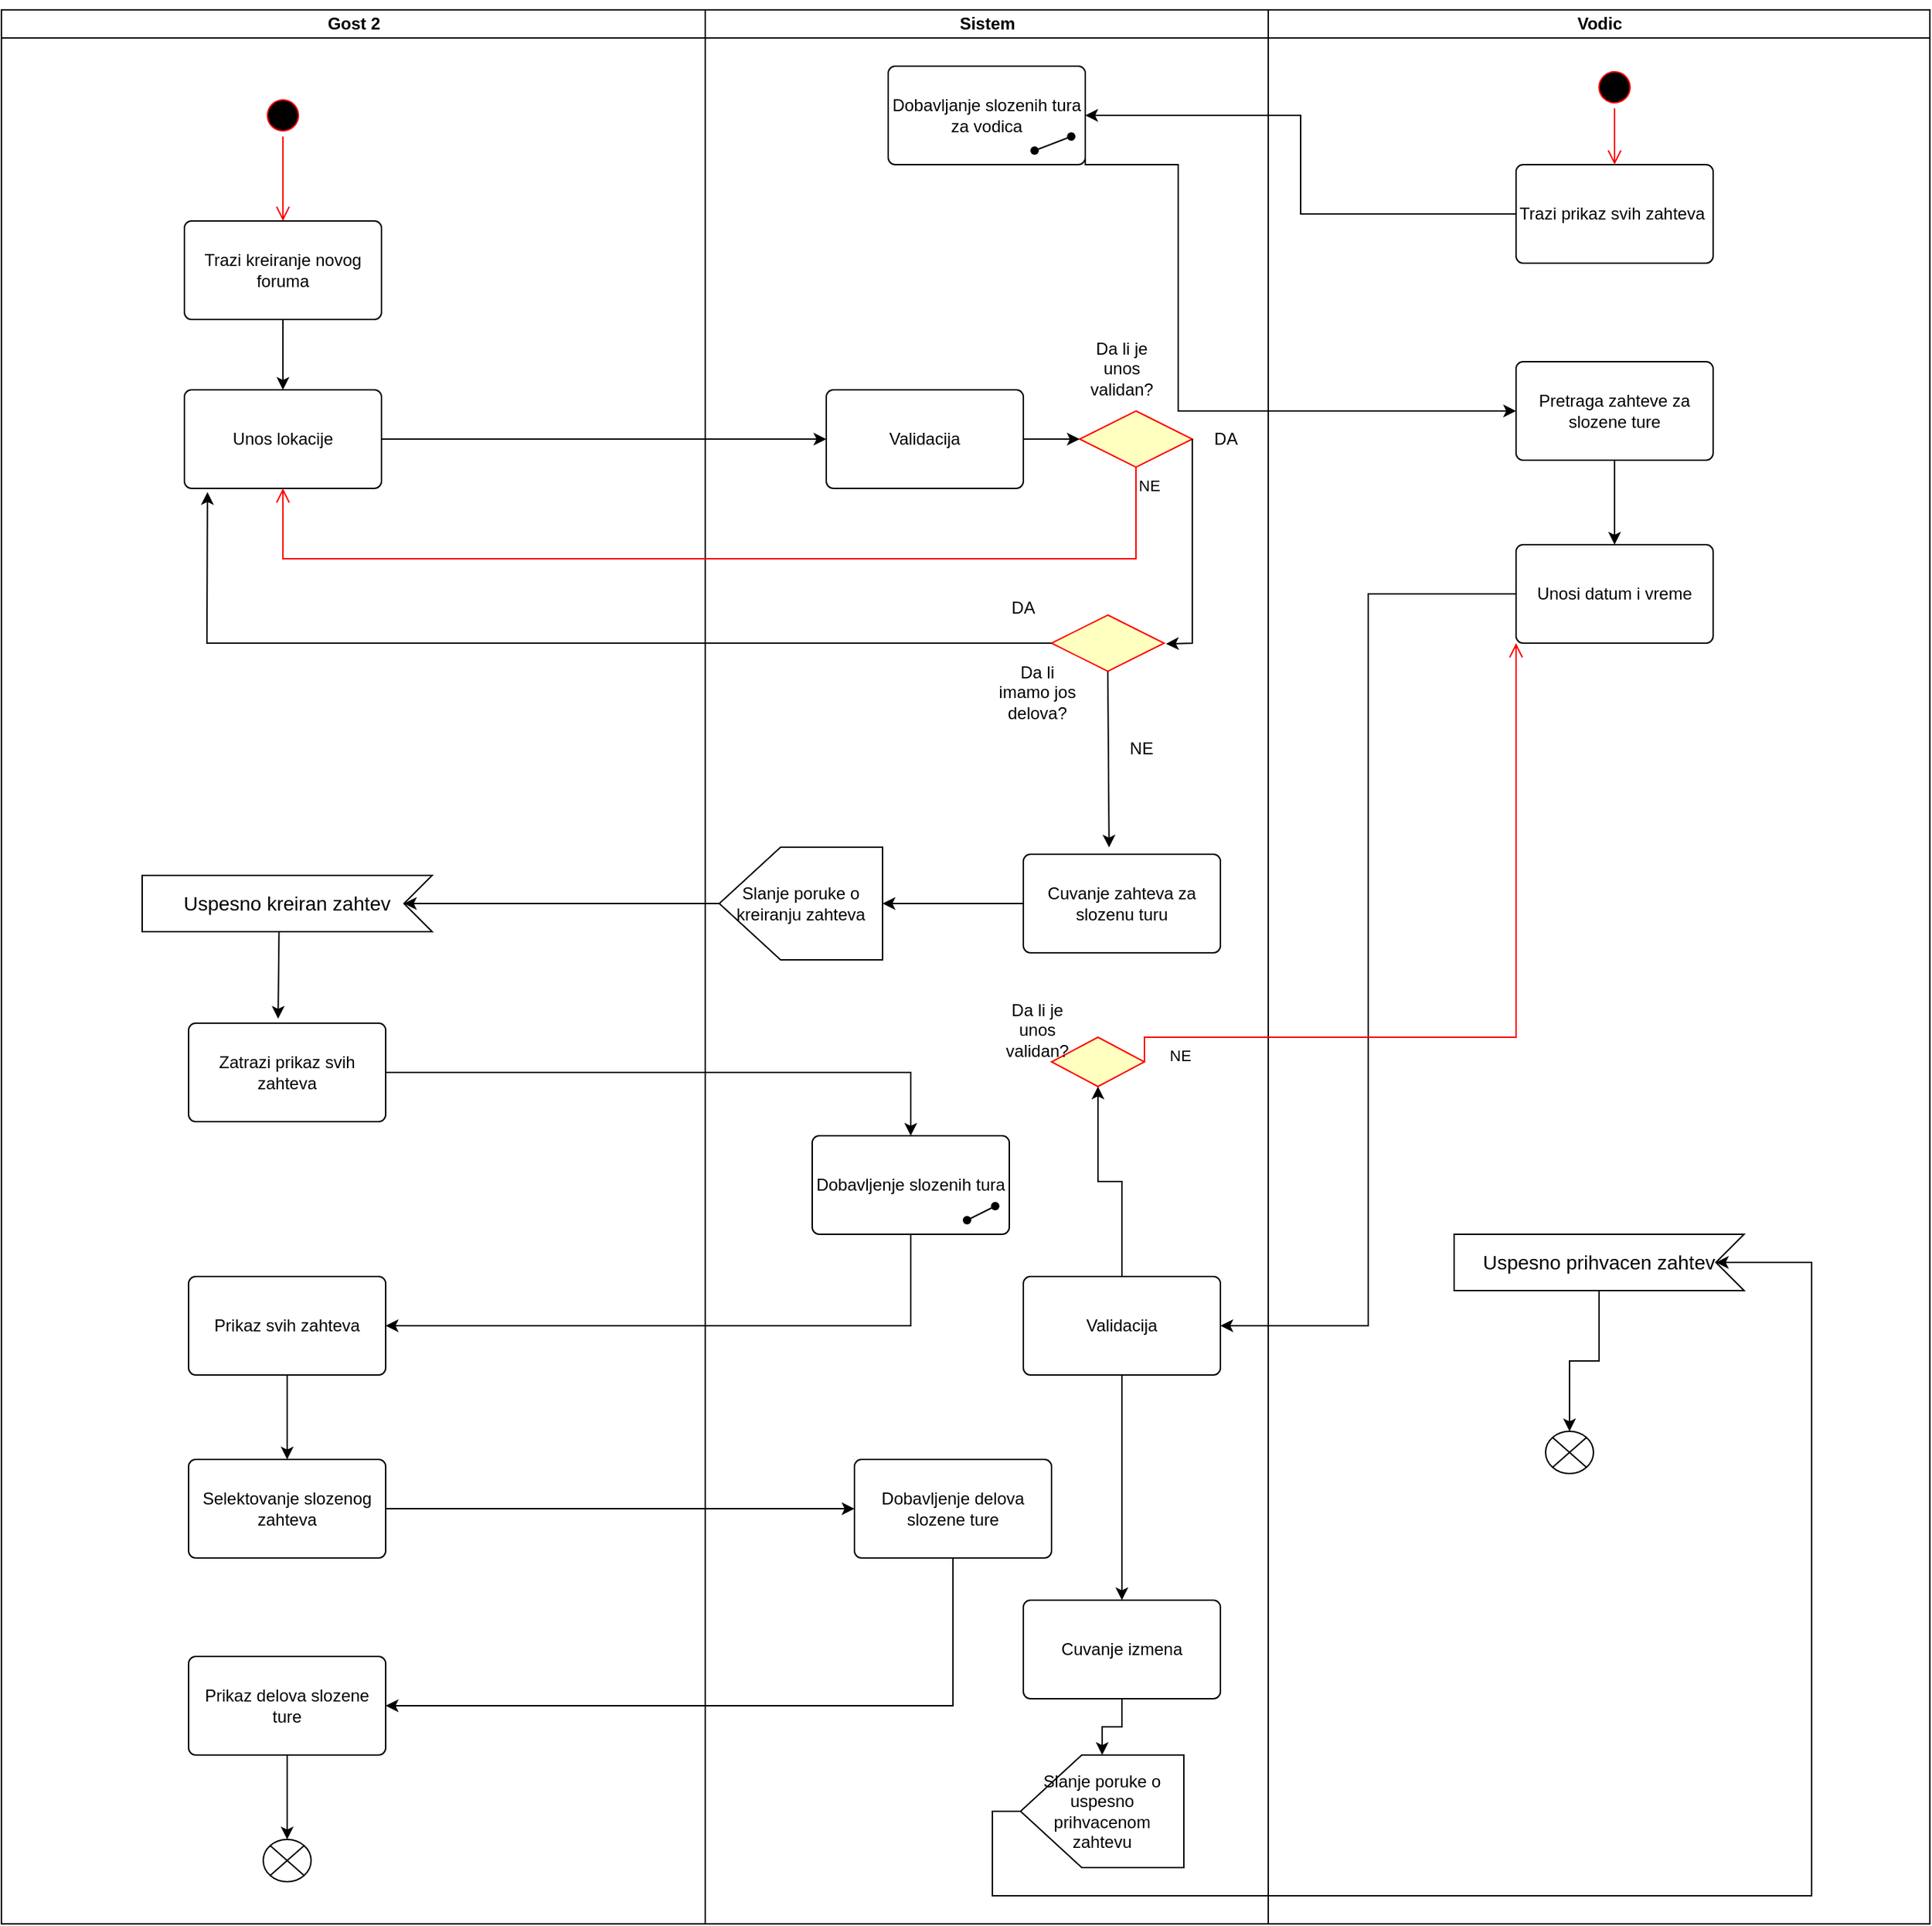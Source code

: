 <mxfile version="21.3.5" type="google" pages="3">
  <diagram id="prtHgNgQTEPvFCAcTncT" name="Page-1">
    <mxGraphModel grid="1" page="1" gridSize="10" guides="1" tooltips="1" connect="1" arrows="1" fold="1" pageScale="1" pageWidth="827" pageHeight="1169" math="0" shadow="0">
      <root>
        <mxCell id="0" />
        <mxCell id="1" parent="0" />
        <mxCell id="lh5n1WRBXw3i_pk5e69_-21" value="&lt;br&gt;" style="swimlane;childLayout=stackLayout;resizeParent=1;resizeParentMax=0;startSize=0;html=1;" vertex="1" parent="1">
          <mxGeometry x="234" y="-240" width="1370" height="1360" as="geometry">
            <mxRectangle x="234" y="-260" width="70" height="30" as="alternateBounds" />
          </mxGeometry>
        </mxCell>
        <mxCell id="lh5n1WRBXw3i_pk5e69_-22" value="Gost 2" style="swimlane;startSize=20;html=1;" vertex="1" parent="lh5n1WRBXw3i_pk5e69_-21">
          <mxGeometry width="500" height="1360" as="geometry" />
        </mxCell>
        <mxCell id="lh5n1WRBXw3i_pk5e69_-27" value="" style="ellipse;html=1;shape=startState;fillColor=#000000;strokeColor=#ff0000;" vertex="1" parent="lh5n1WRBXw3i_pk5e69_-22">
          <mxGeometry x="185" y="60" width="30" height="30" as="geometry" />
        </mxCell>
        <mxCell id="lh5n1WRBXw3i_pk5e69_-28" value="" style="edgeStyle=orthogonalEdgeStyle;html=1;verticalAlign=bottom;endArrow=open;endSize=8;strokeColor=#ff0000;rounded=0;" edge="1" parent="lh5n1WRBXw3i_pk5e69_-22" source="lh5n1WRBXw3i_pk5e69_-27" target="lh5n1WRBXw3i_pk5e69_-29">
          <mxGeometry relative="1" as="geometry">
            <mxPoint x="200" y="120" as="targetPoint" />
          </mxGeometry>
        </mxCell>
        <mxCell id="lh5n1WRBXw3i_pk5e69_-29" value="Trazi kreiranje novog foruma" style="html=1;align=center;verticalAlign=middle;rounded=1;absoluteArcSize=1;arcSize=10;dashed=0;whiteSpace=wrap;" vertex="1" parent="lh5n1WRBXw3i_pk5e69_-22">
          <mxGeometry x="130" y="150" width="140" height="70" as="geometry" />
        </mxCell>
        <mxCell id="lh5n1WRBXw3i_pk5e69_-31" value="Unos lokacije" style="html=1;align=center;verticalAlign=middle;rounded=1;absoluteArcSize=1;arcSize=10;dashed=0;whiteSpace=wrap;" vertex="1" parent="lh5n1WRBXw3i_pk5e69_-22">
          <mxGeometry x="130" y="270" width="140" height="70" as="geometry" />
        </mxCell>
        <mxCell id="lh5n1WRBXw3i_pk5e69_-30" value="" style="endArrow=classic;html=1;rounded=0;exitX=0.5;exitY=1;exitDx=0;exitDy=0;entryX=0.5;entryY=0;entryDx=0;entryDy=0;" edge="1" parent="lh5n1WRBXw3i_pk5e69_-22" source="lh5n1WRBXw3i_pk5e69_-29" target="lh5n1WRBXw3i_pk5e69_-31">
          <mxGeometry width="50" height="50" relative="1" as="geometry">
            <mxPoint x="186" y="320" as="sourcePoint" />
            <mxPoint x="236" y="270" as="targetPoint" />
          </mxGeometry>
        </mxCell>
        <mxCell id="lh5n1WRBXw3i_pk5e69_-60" value="Uspesno kreiran zahtev" style="html=1;shape=mxgraph.infographic.ribbonSimple;notch1=20;notch2=0;align=center;verticalAlign=middle;fontSize=14;fontStyle=0;flipH=1;fillColor=#FFFFFF;whiteSpace=wrap;" vertex="1" parent="lh5n1WRBXw3i_pk5e69_-22">
          <mxGeometry x="100" y="615" width="206" height="40" as="geometry" />
        </mxCell>
        <mxCell id="lh5n1WRBXw3i_pk5e69_-62" value="Zatrazi prikaz svih zahteva" style="html=1;align=center;verticalAlign=middle;rounded=1;absoluteArcSize=1;arcSize=10;dashed=0;whiteSpace=wrap;" vertex="1" parent="lh5n1WRBXw3i_pk5e69_-22">
          <mxGeometry x="133" y="720" width="140" height="70" as="geometry" />
        </mxCell>
        <mxCell id="lh5n1WRBXw3i_pk5e69_-61" value="" style="endArrow=classic;html=1;rounded=0;exitX=0.528;exitY=0.989;exitDx=0;exitDy=0;exitPerimeter=0;entryX=0.454;entryY=-0.045;entryDx=0;entryDy=0;entryPerimeter=0;" edge="1" parent="lh5n1WRBXw3i_pk5e69_-22" source="lh5n1WRBXw3i_pk5e69_-60" target="lh5n1WRBXw3i_pk5e69_-62">
          <mxGeometry width="50" height="50" relative="1" as="geometry">
            <mxPoint x="346" y="720" as="sourcePoint" />
            <mxPoint x="396" y="670" as="targetPoint" />
          </mxGeometry>
        </mxCell>
        <mxCell id="lh5n1WRBXw3i_pk5e69_-64" value="Prikaz svih zahteva" style="html=1;align=center;verticalAlign=middle;rounded=1;absoluteArcSize=1;arcSize=10;dashed=0;whiteSpace=wrap;" vertex="1" parent="lh5n1WRBXw3i_pk5e69_-22">
          <mxGeometry x="133" y="900" width="140" height="70" as="geometry" />
        </mxCell>
        <mxCell id="lh5n1WRBXw3i_pk5e69_-65" value="Selektovanje slozenog zahteva" style="html=1;align=center;verticalAlign=middle;rounded=1;absoluteArcSize=1;arcSize=10;dashed=0;whiteSpace=wrap;" vertex="1" parent="lh5n1WRBXw3i_pk5e69_-22">
          <mxGeometry x="133" y="1030" width="140" height="70" as="geometry" />
        </mxCell>
        <mxCell id="lh5n1WRBXw3i_pk5e69_-67" value="Prikaz delova slozene ture" style="html=1;align=center;verticalAlign=middle;rounded=1;absoluteArcSize=1;arcSize=10;dashed=0;whiteSpace=wrap;" vertex="1" parent="lh5n1WRBXw3i_pk5e69_-22">
          <mxGeometry x="133" y="1170" width="140" height="70" as="geometry" />
        </mxCell>
        <mxCell id="lh5n1WRBXw3i_pk5e69_-68" value="" style="endArrow=classic;html=1;rounded=0;exitX=0.5;exitY=1;exitDx=0;exitDy=0;entryX=0.5;entryY=0;entryDx=0;entryDy=0;" edge="1" parent="lh5n1WRBXw3i_pk5e69_-22" source="lh5n1WRBXw3i_pk5e69_-64" target="lh5n1WRBXw3i_pk5e69_-65">
          <mxGeometry width="50" height="50" relative="1" as="geometry">
            <mxPoint x="216" y="1030" as="sourcePoint" />
            <mxPoint x="266" y="980" as="targetPoint" />
          </mxGeometry>
        </mxCell>
        <mxCell id="lh5n1WRBXw3i_pk5e69_-74" value="" style="shape=sumEllipse;perimeter=ellipsePerimeter;whiteSpace=wrap;html=1;backgroundOutline=1;" vertex="1" parent="lh5n1WRBXw3i_pk5e69_-22">
          <mxGeometry x="186" y="1300" width="34" height="30" as="geometry" />
        </mxCell>
        <mxCell id="lh5n1WRBXw3i_pk5e69_-75" value="" style="endArrow=classic;html=1;rounded=0;entryX=0.5;entryY=0;entryDx=0;entryDy=0;exitX=0.5;exitY=1;exitDx=0;exitDy=0;" edge="1" parent="lh5n1WRBXw3i_pk5e69_-22" source="lh5n1WRBXw3i_pk5e69_-67" target="lh5n1WRBXw3i_pk5e69_-74">
          <mxGeometry width="50" height="50" relative="1" as="geometry">
            <mxPoint x="46" y="1280" as="sourcePoint" />
            <mxPoint x="96" y="1230" as="targetPoint" />
          </mxGeometry>
        </mxCell>
        <mxCell id="lh5n1WRBXw3i_pk5e69_-23" value="Sistem" style="swimlane;startSize=20;html=1;" vertex="1" parent="lh5n1WRBXw3i_pk5e69_-21">
          <mxGeometry x="500" width="400" height="1360" as="geometry" />
        </mxCell>
        <mxCell id="lh5n1WRBXw3i_pk5e69_-32" value="Validacija" style="html=1;align=center;verticalAlign=middle;rounded=1;absoluteArcSize=1;arcSize=10;dashed=0;whiteSpace=wrap;" vertex="1" parent="lh5n1WRBXw3i_pk5e69_-23">
          <mxGeometry x="86" y="270" width="140" height="70" as="geometry" />
        </mxCell>
        <mxCell id="lh5n1WRBXw3i_pk5e69_-34" value="" style="rhombus;whiteSpace=wrap;html=1;fontColor=#000000;fillColor=#ffffc0;strokeColor=#ff0000;" vertex="1" parent="lh5n1WRBXw3i_pk5e69_-23">
          <mxGeometry x="266" y="285" width="80" height="40" as="geometry" />
        </mxCell>
        <mxCell id="lh5n1WRBXw3i_pk5e69_-37" value="Da li je unos validan?" style="text;html=1;strokeColor=none;fillColor=none;align=center;verticalAlign=middle;whiteSpace=wrap;rounded=0;" vertex="1" parent="lh5n1WRBXw3i_pk5e69_-23">
          <mxGeometry x="266" y="240" width="60" height="30" as="geometry" />
        </mxCell>
        <mxCell id="lh5n1WRBXw3i_pk5e69_-38" value="" style="endArrow=classic;html=1;rounded=0;exitX=1;exitY=0.5;exitDx=0;exitDy=0;entryX=0;entryY=0.5;entryDx=0;entryDy=0;" edge="1" parent="lh5n1WRBXw3i_pk5e69_-23" source="lh5n1WRBXw3i_pk5e69_-32" target="lh5n1WRBXw3i_pk5e69_-34">
          <mxGeometry width="50" height="50" relative="1" as="geometry">
            <mxPoint x="236" y="390" as="sourcePoint" />
            <mxPoint x="286" y="340" as="targetPoint" />
          </mxGeometry>
        </mxCell>
        <mxCell id="lh5n1WRBXw3i_pk5e69_-42" value="" style="rhombus;whiteSpace=wrap;html=1;fontColor=#000000;fillColor=#ffffc0;strokeColor=#ff0000;" vertex="1" parent="lh5n1WRBXw3i_pk5e69_-23">
          <mxGeometry x="246" y="430" width="80" height="40" as="geometry" />
        </mxCell>
        <mxCell id="lh5n1WRBXw3i_pk5e69_-47" value="Da li imamo jos delova?" style="text;html=1;strokeColor=none;fillColor=none;align=center;verticalAlign=middle;whiteSpace=wrap;rounded=0;" vertex="1" parent="lh5n1WRBXw3i_pk5e69_-23">
          <mxGeometry x="206" y="470" width="60" height="30" as="geometry" />
        </mxCell>
        <mxCell id="lh5n1WRBXw3i_pk5e69_-49" value="Cuvanje zahteva za slozenu turu" style="html=1;align=center;verticalAlign=middle;rounded=1;absoluteArcSize=1;arcSize=10;dashed=0;whiteSpace=wrap;" vertex="1" parent="lh5n1WRBXw3i_pk5e69_-23">
          <mxGeometry x="226" y="600" width="140" height="70" as="geometry" />
        </mxCell>
        <mxCell id="lh5n1WRBXw3i_pk5e69_-50" value="" style="endArrow=classic;html=1;rounded=0;exitX=1;exitY=0.5;exitDx=0;exitDy=0;entryX=0.689;entryY=1.017;entryDx=0;entryDy=0;entryPerimeter=0;" edge="1" parent="lh5n1WRBXw3i_pk5e69_-23" source="lh5n1WRBXw3i_pk5e69_-34">
          <mxGeometry width="50" height="50" relative="1" as="geometry">
            <mxPoint x="196" y="540" as="sourcePoint" />
            <mxPoint x="327.34" y="450.51" as="targetPoint" />
            <Array as="points">
              <mxPoint x="346" y="380" />
              <mxPoint x="346" y="420" />
              <mxPoint x="346" y="450" />
            </Array>
          </mxGeometry>
        </mxCell>
        <mxCell id="lh5n1WRBXw3i_pk5e69_-51" value="DA" style="text;html=1;strokeColor=none;fillColor=none;align=center;verticalAlign=middle;whiteSpace=wrap;rounded=0;" vertex="1" parent="lh5n1WRBXw3i_pk5e69_-23">
          <mxGeometry x="340" y="290" width="60" height="30" as="geometry" />
        </mxCell>
        <mxCell id="lh5n1WRBXw3i_pk5e69_-52" value="DA" style="text;html=1;strokeColor=none;fillColor=none;align=center;verticalAlign=middle;whiteSpace=wrap;rounded=0;" vertex="1" parent="lh5n1WRBXw3i_pk5e69_-23">
          <mxGeometry x="196" y="410" width="60" height="30" as="geometry" />
        </mxCell>
        <mxCell id="lh5n1WRBXw3i_pk5e69_-53" value="" style="endArrow=classic;html=1;rounded=0;entryX=0.435;entryY=-0.069;entryDx=0;entryDy=0;entryPerimeter=0;exitX=0.5;exitY=1;exitDx=0;exitDy=0;" edge="1" parent="lh5n1WRBXw3i_pk5e69_-23" source="lh5n1WRBXw3i_pk5e69_-42" target="lh5n1WRBXw3i_pk5e69_-49">
          <mxGeometry width="50" height="50" relative="1" as="geometry">
            <mxPoint x="236" y="510" as="sourcePoint" />
            <mxPoint x="286" y="460" as="targetPoint" />
          </mxGeometry>
        </mxCell>
        <mxCell id="lh5n1WRBXw3i_pk5e69_-54" value="NE" style="text;html=1;strokeColor=none;fillColor=none;align=center;verticalAlign=middle;whiteSpace=wrap;rounded=0;" vertex="1" parent="lh5n1WRBXw3i_pk5e69_-23">
          <mxGeometry x="280" y="510" width="60" height="30" as="geometry" />
        </mxCell>
        <mxCell id="lh5n1WRBXw3i_pk5e69_-56" value="Slanje poruke o kreiranju zahteva" style="shape=offPageConnector;whiteSpace=wrap;html=1;direction=south;" vertex="1" parent="lh5n1WRBXw3i_pk5e69_-23">
          <mxGeometry x="10" y="595" width="116" height="80" as="geometry" />
        </mxCell>
        <mxCell id="lh5n1WRBXw3i_pk5e69_-57" value="" style="endArrow=classic;html=1;rounded=0;exitX=0;exitY=0.5;exitDx=0;exitDy=0;entryX=0.5;entryY=0;entryDx=0;entryDy=0;" edge="1" parent="lh5n1WRBXw3i_pk5e69_-23" source="lh5n1WRBXw3i_pk5e69_-49" target="lh5n1WRBXw3i_pk5e69_-56">
          <mxGeometry width="50" height="50" relative="1" as="geometry">
            <mxPoint x="36" y="650" as="sourcePoint" />
            <mxPoint x="86" y="600" as="targetPoint" />
          </mxGeometry>
        </mxCell>
        <mxCell id="lh5n1WRBXw3i_pk5e69_-63" value="Dobavljenje slozenih tura" style="html=1;align=center;verticalAlign=middle;rounded=1;absoluteArcSize=1;arcSize=10;dashed=0;whiteSpace=wrap;" vertex="1" parent="lh5n1WRBXw3i_pk5e69_-23">
          <mxGeometry x="76" y="800" width="140" height="70" as="geometry" />
        </mxCell>
        <mxCell id="lh5n1WRBXw3i_pk5e69_-66" value="Dobavljenje delova slozene ture" style="html=1;align=center;verticalAlign=middle;rounded=1;absoluteArcSize=1;arcSize=10;dashed=0;whiteSpace=wrap;" vertex="1" parent="lh5n1WRBXw3i_pk5e69_-23">
          <mxGeometry x="106" y="1030" width="140" height="70" as="geometry" />
        </mxCell>
        <mxCell id="_ec6ccCCk1V7zQfXuyMO-12" style="edgeStyle=orthogonalEdgeStyle;rounded=0;orthogonalLoop=1;jettySize=auto;html=1;" edge="1" parent="lh5n1WRBXw3i_pk5e69_-23" source="_ec6ccCCk1V7zQfXuyMO-6" target="_ec6ccCCk1V7zQfXuyMO-11">
          <mxGeometry relative="1" as="geometry" />
        </mxCell>
        <mxCell id="JBpDPATE6-ltrw_BMl-s-84" style="edgeStyle=orthogonalEdgeStyle;rounded=0;orthogonalLoop=1;jettySize=auto;html=1;exitX=0.5;exitY=1;exitDx=0;exitDy=0;entryX=0.5;entryY=0;entryDx=0;entryDy=0;" edge="1" parent="lh5n1WRBXw3i_pk5e69_-23" source="_ec6ccCCk1V7zQfXuyMO-6" target="JBpDPATE6-ltrw_BMl-s-83">
          <mxGeometry relative="1" as="geometry" />
        </mxCell>
        <mxCell id="_ec6ccCCk1V7zQfXuyMO-6" value="Validacija" style="html=1;align=center;verticalAlign=middle;rounded=1;absoluteArcSize=1;arcSize=10;dashed=0;whiteSpace=wrap;" vertex="1" parent="lh5n1WRBXw3i_pk5e69_-23">
          <mxGeometry x="226" y="900" width="140" height="70" as="geometry" />
        </mxCell>
        <mxCell id="_ec6ccCCk1V7zQfXuyMO-11" value="" style="rhombus;whiteSpace=wrap;html=1;fontColor=#000000;fillColor=#ffffc0;strokeColor=#ff0000;" vertex="1" parent="lh5n1WRBXw3i_pk5e69_-23">
          <mxGeometry x="246" y="730" width="66" height="35" as="geometry" />
        </mxCell>
        <mxCell id="_ec6ccCCk1V7zQfXuyMO-13" value="Da li je unos validan?" style="text;html=1;strokeColor=none;fillColor=none;align=center;verticalAlign=middle;whiteSpace=wrap;rounded=0;" vertex="1" parent="lh5n1WRBXw3i_pk5e69_-23">
          <mxGeometry x="206" y="710" width="60" height="30" as="geometry" />
        </mxCell>
        <mxCell id="JBpDPATE6-ltrw_BMl-s-79" value="Dobavljanje slozenih tura&lt;br&gt;za vodica" style="html=1;align=center;verticalAlign=middle;rounded=1;absoluteArcSize=1;arcSize=10;dashed=0;whiteSpace=wrap;" vertex="1" parent="lh5n1WRBXw3i_pk5e69_-23">
          <mxGeometry x="130" y="40" width="140" height="70" as="geometry" />
        </mxCell>
        <mxCell id="JBpDPATE6-ltrw_BMl-s-91" style="edgeStyle=orthogonalEdgeStyle;rounded=0;orthogonalLoop=1;jettySize=auto;html=1;" edge="1" parent="lh5n1WRBXw3i_pk5e69_-23" source="JBpDPATE6-ltrw_BMl-s-83" target="JBpDPATE6-ltrw_BMl-s-90">
          <mxGeometry relative="1" as="geometry" />
        </mxCell>
        <mxCell id="JBpDPATE6-ltrw_BMl-s-83" value="Cuvanje izmena" style="html=1;align=center;verticalAlign=middle;rounded=1;absoluteArcSize=1;arcSize=10;dashed=0;whiteSpace=wrap;" vertex="1" parent="lh5n1WRBXw3i_pk5e69_-23">
          <mxGeometry x="226" y="1130" width="140" height="70" as="geometry" />
        </mxCell>
        <mxCell id="JBpDPATE6-ltrw_BMl-s-90" value="Slanje poruke o uspesno prihvacenom zahtevu" style="shape=offPageConnector;whiteSpace=wrap;html=1;direction=south;" vertex="1" parent="lh5n1WRBXw3i_pk5e69_-23">
          <mxGeometry x="224" y="1240" width="116" height="80" as="geometry" />
        </mxCell>
        <mxCell id="9gYkyESVfdt-veo3rux--1" value="" style="shape=waypoint;sketch=0;fillStyle=solid;size=6;pointerEvents=1;points=[];fillColor=none;resizable=0;rotatable=0;perimeter=centerPerimeter;snapToPoint=1;" vertex="1" parent="lh5n1WRBXw3i_pk5e69_-23">
          <mxGeometry x="176" y="850" width="20" height="20" as="geometry" />
        </mxCell>
        <mxCell id="9gYkyESVfdt-veo3rux--2" value="" style="shape=waypoint;sketch=0;fillStyle=solid;size=6;pointerEvents=1;points=[];fillColor=none;resizable=0;rotatable=0;perimeter=centerPerimeter;snapToPoint=1;" vertex="1" parent="lh5n1WRBXw3i_pk5e69_-23">
          <mxGeometry x="196" y="840" width="20" height="20" as="geometry" />
        </mxCell>
        <mxCell id="9gYkyESVfdt-veo3rux--4" value="" style="endArrow=none;html=1;rounded=0;entryX=0.513;entryY=0.767;entryDx=0;entryDy=0;entryPerimeter=0;" edge="1" parent="lh5n1WRBXw3i_pk5e69_-23" source="9gYkyESVfdt-veo3rux--1" target="9gYkyESVfdt-veo3rux--2">
          <mxGeometry width="50" height="50" relative="1" as="geometry">
            <mxPoint x="176" y="870" as="sourcePoint" />
            <mxPoint x="226" y="820" as="targetPoint" />
          </mxGeometry>
        </mxCell>
        <mxCell id="9gYkyESVfdt-veo3rux--8" value="" style="shape=waypoint;sketch=0;fillStyle=solid;size=6;pointerEvents=1;points=[];fillColor=none;resizable=0;rotatable=0;perimeter=centerPerimeter;snapToPoint=1;" vertex="1" parent="lh5n1WRBXw3i_pk5e69_-23">
          <mxGeometry x="224" y="90" width="20" height="20" as="geometry" />
        </mxCell>
        <mxCell id="9gYkyESVfdt-veo3rux--9" value="" style="shape=waypoint;sketch=0;fillStyle=solid;size=6;pointerEvents=1;points=[];fillColor=none;resizable=0;rotatable=0;perimeter=centerPerimeter;snapToPoint=1;" vertex="1" parent="lh5n1WRBXw3i_pk5e69_-23">
          <mxGeometry x="250" y="80" width="20" height="20" as="geometry" />
        </mxCell>
        <mxCell id="9gYkyESVfdt-veo3rux--10" value="" style="endArrow=none;html=1;rounded=0;entryX=0.396;entryY=0.893;entryDx=0;entryDy=0;entryPerimeter=0;" edge="1" parent="lh5n1WRBXw3i_pk5e69_-23" source="9gYkyESVfdt-veo3rux--8" target="9gYkyESVfdt-veo3rux--9">
          <mxGeometry width="50" height="50" relative="1" as="geometry">
            <mxPoint x="126" y="160" as="sourcePoint" />
            <mxPoint x="176" y="110" as="targetPoint" />
          </mxGeometry>
        </mxCell>
        <mxCell id="lh5n1WRBXw3i_pk5e69_-33" value="" style="endArrow=classic;html=1;rounded=0;exitX=1;exitY=0.5;exitDx=0;exitDy=0;entryX=0;entryY=0.5;entryDx=0;entryDy=0;" edge="1" parent="lh5n1WRBXw3i_pk5e69_-21" source="lh5n1WRBXw3i_pk5e69_-31" target="lh5n1WRBXw3i_pk5e69_-32">
          <mxGeometry width="50" height="50" relative="1" as="geometry">
            <mxPoint x="246" y="380" as="sourcePoint" />
            <mxPoint x="296" y="330" as="targetPoint" />
          </mxGeometry>
        </mxCell>
        <mxCell id="lh5n1WRBXw3i_pk5e69_-36" value="NE" style="edgeStyle=orthogonalEdgeStyle;html=1;align=left;verticalAlign=top;endArrow=open;endSize=8;strokeColor=#ff0000;rounded=0;entryX=0.5;entryY=1;entryDx=0;entryDy=0;" edge="1" parent="lh5n1WRBXw3i_pk5e69_-21" source="lh5n1WRBXw3i_pk5e69_-34" target="lh5n1WRBXw3i_pk5e69_-31">
          <mxGeometry x="-1" relative="1" as="geometry">
            <mxPoint x="696" y="420" as="targetPoint" />
            <Array as="points">
              <mxPoint x="806" y="390" />
              <mxPoint x="200" y="390" />
            </Array>
          </mxGeometry>
        </mxCell>
        <mxCell id="lh5n1WRBXw3i_pk5e69_-45" value="" style="endArrow=classic;html=1;rounded=0;exitX=0;exitY=0.5;exitDx=0;exitDy=0;entryX=0.117;entryY=1.038;entryDx=0;entryDy=0;entryPerimeter=0;" edge="1" parent="lh5n1WRBXw3i_pk5e69_-21" source="lh5n1WRBXw3i_pk5e69_-42" target="lh5n1WRBXw3i_pk5e69_-31">
          <mxGeometry width="50" height="50" relative="1" as="geometry">
            <mxPoint x="506" y="420" as="sourcePoint" />
            <mxPoint x="136" y="440" as="targetPoint" />
            <Array as="points">
              <mxPoint x="146" y="450" />
            </Array>
          </mxGeometry>
        </mxCell>
        <mxCell id="lh5n1WRBXw3i_pk5e69_-24" value="Vodic" style="swimlane;startSize=20;html=1;" vertex="1" parent="lh5n1WRBXw3i_pk5e69_-21">
          <mxGeometry x="900" width="470" height="1360" as="geometry" />
        </mxCell>
        <mxCell id="_ec6ccCCk1V7zQfXuyMO-1" value="" style="ellipse;html=1;shape=startState;fillColor=#000000;strokeColor=#ff0000;" vertex="1" parent="lh5n1WRBXw3i_pk5e69_-24">
          <mxGeometry x="231" y="40" width="30" height="30" as="geometry" />
        </mxCell>
        <mxCell id="_ec6ccCCk1V7zQfXuyMO-2" value="" style="edgeStyle=orthogonalEdgeStyle;html=1;verticalAlign=bottom;endArrow=open;endSize=8;strokeColor=#ff0000;rounded=0;entryX=0.5;entryY=0;entryDx=0;entryDy=0;" edge="1" parent="lh5n1WRBXw3i_pk5e69_-24" source="_ec6ccCCk1V7zQfXuyMO-1" target="_ec6ccCCk1V7zQfXuyMO-3">
          <mxGeometry relative="1" as="geometry">
            <mxPoint x="235" y="170" as="targetPoint" />
          </mxGeometry>
        </mxCell>
        <mxCell id="_ec6ccCCk1V7zQfXuyMO-3" value="Trazi prikaz svih zahteva&amp;nbsp;" style="html=1;align=center;verticalAlign=middle;rounded=1;absoluteArcSize=1;arcSize=10;dashed=0;whiteSpace=wrap;" vertex="1" parent="lh5n1WRBXw3i_pk5e69_-24">
          <mxGeometry x="176" y="110" width="140" height="70" as="geometry" />
        </mxCell>
        <mxCell id="_ec6ccCCk1V7zQfXuyMO-4" value="Unosi datum i vreme" style="html=1;align=center;verticalAlign=middle;rounded=1;absoluteArcSize=1;arcSize=10;dashed=0;whiteSpace=wrap;" vertex="1" parent="lh5n1WRBXw3i_pk5e69_-24">
          <mxGeometry x="176" y="380" width="140" height="70" as="geometry" />
        </mxCell>
        <mxCell id="JBpDPATE6-ltrw_BMl-s-82" style="edgeStyle=orthogonalEdgeStyle;rounded=0;orthogonalLoop=1;jettySize=auto;html=1;" edge="1" parent="lh5n1WRBXw3i_pk5e69_-24" source="JBpDPATE6-ltrw_BMl-s-78" target="_ec6ccCCk1V7zQfXuyMO-4">
          <mxGeometry relative="1" as="geometry" />
        </mxCell>
        <mxCell id="JBpDPATE6-ltrw_BMl-s-78" value="Pretraga zahteve za slozene ture" style="html=1;align=center;verticalAlign=middle;rounded=1;absoluteArcSize=1;arcSize=10;dashed=0;whiteSpace=wrap;" vertex="1" parent="lh5n1WRBXw3i_pk5e69_-24">
          <mxGeometry x="176" y="250" width="140" height="70" as="geometry" />
        </mxCell>
        <mxCell id="os8UptK8m6NOvGFfKY3z-2" style="edgeStyle=orthogonalEdgeStyle;rounded=0;orthogonalLoop=1;jettySize=auto;html=1;entryX=0.5;entryY=0;entryDx=0;entryDy=0;" edge="1" parent="lh5n1WRBXw3i_pk5e69_-24" source="JBpDPATE6-ltrw_BMl-s-92" target="os8UptK8m6NOvGFfKY3z-1">
          <mxGeometry relative="1" as="geometry" />
        </mxCell>
        <mxCell id="JBpDPATE6-ltrw_BMl-s-92" value="&lt;font color=&quot;#000000&quot;&gt;Uspesno prihvacen zahtev&lt;/font&gt;" style="html=1;shape=mxgraph.infographic.ribbonSimple;notch1=20;notch2=0;align=center;verticalAlign=middle;fontSize=14;fontStyle=0;flipH=1;fillColor=#FFFFFF;whiteSpace=wrap;" vertex="1" parent="lh5n1WRBXw3i_pk5e69_-24">
          <mxGeometry x="132" y="870" width="206" height="40" as="geometry" />
        </mxCell>
        <mxCell id="os8UptK8m6NOvGFfKY3z-1" value="" style="shape=sumEllipse;perimeter=ellipsePerimeter;whiteSpace=wrap;html=1;backgroundOutline=1;" vertex="1" parent="lh5n1WRBXw3i_pk5e69_-24">
          <mxGeometry x="197" y="1010" width="34" height="30" as="geometry" />
        </mxCell>
        <mxCell id="lh5n1WRBXw3i_pk5e69_-58" value="" style="endArrow=classic;html=1;rounded=0;exitX=0.5;exitY=1;exitDx=0;exitDy=0;entryX=0;entryY=0;entryDx=20;entryDy=20;entryPerimeter=0;" edge="1" parent="lh5n1WRBXw3i_pk5e69_-21" source="lh5n1WRBXw3i_pk5e69_-56" target="lh5n1WRBXw3i_pk5e69_-60">
          <mxGeometry width="50" height="50" relative="1" as="geometry">
            <mxPoint x="536" y="720" as="sourcePoint" />
            <mxPoint x="306" y="635" as="targetPoint" />
          </mxGeometry>
        </mxCell>
        <mxCell id="lh5n1WRBXw3i_pk5e69_-69" value="" style="endArrow=classic;html=1;rounded=0;entryX=0;entryY=0.5;entryDx=0;entryDy=0;exitX=1;exitY=0.5;exitDx=0;exitDy=0;" edge="1" parent="lh5n1WRBXw3i_pk5e69_-21" source="lh5n1WRBXw3i_pk5e69_-65" target="lh5n1WRBXw3i_pk5e69_-66">
          <mxGeometry width="50" height="50" relative="1" as="geometry">
            <mxPoint x="216" y="1030" as="sourcePoint" />
            <mxPoint x="266" y="980" as="targetPoint" />
          </mxGeometry>
        </mxCell>
        <mxCell id="lh5n1WRBXw3i_pk5e69_-71" value="" style="endArrow=classic;html=1;rounded=0;exitX=0.5;exitY=1;exitDx=0;exitDy=0;entryX=1;entryY=0.5;entryDx=0;entryDy=0;" edge="1" parent="lh5n1WRBXw3i_pk5e69_-21" source="lh5n1WRBXw3i_pk5e69_-66" target="lh5n1WRBXw3i_pk5e69_-67">
          <mxGeometry width="50" height="50" relative="1" as="geometry">
            <mxPoint x="216" y="1030" as="sourcePoint" />
            <mxPoint x="266" y="980" as="targetPoint" />
            <Array as="points">
              <mxPoint x="676" y="1205" />
            </Array>
          </mxGeometry>
        </mxCell>
        <mxCell id="lh5n1WRBXw3i_pk5e69_-72" value="" style="endArrow=classic;html=1;rounded=0;entryX=0.5;entryY=0;entryDx=0;entryDy=0;exitX=1;exitY=0.5;exitDx=0;exitDy=0;" edge="1" parent="lh5n1WRBXw3i_pk5e69_-21" source="lh5n1WRBXw3i_pk5e69_-62" target="lh5n1WRBXw3i_pk5e69_-63">
          <mxGeometry width="50" height="50" relative="1" as="geometry">
            <mxPoint x="136" y="950" as="sourcePoint" />
            <mxPoint x="186" y="900" as="targetPoint" />
            <Array as="points">
              <mxPoint x="646" y="755" />
            </Array>
          </mxGeometry>
        </mxCell>
        <mxCell id="lh5n1WRBXw3i_pk5e69_-73" value="" style="endArrow=classic;html=1;rounded=0;entryX=1;entryY=0.5;entryDx=0;entryDy=0;exitX=0.5;exitY=1;exitDx=0;exitDy=0;" edge="1" parent="lh5n1WRBXw3i_pk5e69_-21" source="lh5n1WRBXw3i_pk5e69_-63" target="lh5n1WRBXw3i_pk5e69_-64">
          <mxGeometry width="50" height="50" relative="1" as="geometry">
            <mxPoint x="646" y="940" as="sourcePoint" />
            <mxPoint x="426" y="870" as="targetPoint" />
            <Array as="points">
              <mxPoint x="646" y="935" />
            </Array>
          </mxGeometry>
        </mxCell>
        <mxCell id="_ec6ccCCk1V7zQfXuyMO-8" style="edgeStyle=orthogonalEdgeStyle;rounded=0;orthogonalLoop=1;jettySize=auto;html=1;entryX=1;entryY=0.5;entryDx=0;entryDy=0;" edge="1" parent="lh5n1WRBXw3i_pk5e69_-21" source="_ec6ccCCk1V7zQfXuyMO-4" target="_ec6ccCCk1V7zQfXuyMO-6">
          <mxGeometry relative="1" as="geometry" />
        </mxCell>
        <mxCell id="_ec6ccCCk1V7zQfXuyMO-15" value="NE" style="edgeStyle=orthogonalEdgeStyle;html=1;align=left;verticalAlign=top;endArrow=open;endSize=8;strokeColor=#ff0000;rounded=0;entryX=0;entryY=1;entryDx=0;entryDy=0;exitX=1;exitY=0.5;exitDx=0;exitDy=0;" edge="1" parent="lh5n1WRBXw3i_pk5e69_-21" source="_ec6ccCCk1V7zQfXuyMO-11" target="_ec6ccCCk1V7zQfXuyMO-4">
          <mxGeometry x="-0.882" relative="1" as="geometry">
            <mxPoint x="576" y="95" as="targetPoint" />
            <Array as="points">
              <mxPoint x="812" y="730" />
              <mxPoint x="1076" y="730" />
            </Array>
            <mxPoint x="1036" y="240" as="sourcePoint" />
            <mxPoint as="offset" />
          </mxGeometry>
        </mxCell>
        <mxCell id="JBpDPATE6-ltrw_BMl-s-80" style="edgeStyle=orthogonalEdgeStyle;rounded=0;orthogonalLoop=1;jettySize=auto;html=1;entryX=1;entryY=0.5;entryDx=0;entryDy=0;" edge="1" parent="lh5n1WRBXw3i_pk5e69_-21" source="_ec6ccCCk1V7zQfXuyMO-3" target="JBpDPATE6-ltrw_BMl-s-79">
          <mxGeometry relative="1" as="geometry" />
        </mxCell>
        <mxCell id="JBpDPATE6-ltrw_BMl-s-81" style="edgeStyle=orthogonalEdgeStyle;rounded=0;orthogonalLoop=1;jettySize=auto;html=1;entryX=0;entryY=0.5;entryDx=0;entryDy=0;exitX=1;exitY=0.5;exitDx=0;exitDy=0;" edge="1" parent="lh5n1WRBXw3i_pk5e69_-21" source="JBpDPATE6-ltrw_BMl-s-79" target="JBpDPATE6-ltrw_BMl-s-78">
          <mxGeometry relative="1" as="geometry">
            <Array as="points">
              <mxPoint x="770" y="110" />
              <mxPoint x="836" y="110" />
              <mxPoint x="836" y="285" />
            </Array>
          </mxGeometry>
        </mxCell>
        <mxCell id="JBpDPATE6-ltrw_BMl-s-93" style="edgeStyle=orthogonalEdgeStyle;rounded=0;orthogonalLoop=1;jettySize=auto;html=1;exitX=0.5;exitY=1;exitDx=0;exitDy=0;entryX=0;entryY=0;entryDx=20;entryDy=20;entryPerimeter=0;" edge="1" parent="lh5n1WRBXw3i_pk5e69_-21" source="JBpDPATE6-ltrw_BMl-s-90" target="JBpDPATE6-ltrw_BMl-s-92">
          <mxGeometry relative="1" as="geometry">
            <mxPoint x="1436" y="920" as="targetPoint" />
            <Array as="points">
              <mxPoint x="704" y="1280" />
              <mxPoint x="704" y="1340" />
              <mxPoint x="1286" y="1340" />
              <mxPoint x="1286" y="890" />
            </Array>
          </mxGeometry>
        </mxCell>
      </root>
    </mxGraphModel>
  </diagram>
  <diagram id="AniPBFEvVO_fLyQTFtSP" name="Page-2">
    <mxGraphModel dx="2074" dy="2231" grid="1" gridSize="10" guides="1" tooltips="1" connect="1" arrows="1" fold="1" page="1" pageScale="1" pageWidth="850" pageHeight="1100" math="0" shadow="0">
      <root>
        <mxCell id="0" />
        <mxCell id="1" parent="0" />
        <mxCell id="yJFGHUMX0S80JKGKRcjZ-1" value="Dobavljanje slozenih tura" style="swimlane;whiteSpace=wrap;html=1;" parent="1" vertex="1">
          <mxGeometry x="100" y="-30" width="750" height="940" as="geometry" />
        </mxCell>
        <mxCell id="H19auceEq5GaLreW2Yzm-2" value="" style="ellipse;html=1;shape=startState;fillColor=#000000;strokeColor=#ff0000;" parent="yJFGHUMX0S80JKGKRcjZ-1" vertex="1">
          <mxGeometry x="80" y="90" width="30" height="30" as="geometry" />
        </mxCell>
        <mxCell id="H19auceEq5GaLreW2Yzm-4" value="Dobavljenje zahteva slozenih tura" style="html=1;align=center;verticalAlign=middle;rounded=1;absoluteArcSize=1;arcSize=10;dashed=0;whiteSpace=wrap;" parent="yJFGHUMX0S80JKGKRcjZ-1" vertex="1">
          <mxGeometry x="260" y="150" width="140" height="70" as="geometry" />
        </mxCell>
        <mxCell id="H19auceEq5GaLreW2Yzm-3" value="" style="edgeStyle=orthogonalEdgeStyle;html=1;verticalAlign=bottom;endArrow=open;endSize=8;strokeColor=#ff0000;rounded=0;" parent="yJFGHUMX0S80JKGKRcjZ-1" source="H19auceEq5GaLreW2Yzm-2" target="H19auceEq5GaLreW2Yzm-4" edge="1">
          <mxGeometry relative="1" as="geometry">
            <mxPoint x="330" y="190" as="targetPoint" />
          </mxGeometry>
        </mxCell>
        <mxCell id="H19auceEq5GaLreW2Yzm-5" value="Dobavljanje delova zahteva" style="html=1;align=center;verticalAlign=middle;rounded=1;absoluteArcSize=1;arcSize=10;dashed=0;whiteSpace=wrap;" parent="yJFGHUMX0S80JKGKRcjZ-1" vertex="1">
          <mxGeometry x="260" y="275" width="140" height="70" as="geometry" />
        </mxCell>
        <mxCell id="H19auceEq5GaLreW2Yzm-6" value="Promena statusa zahteva na prihvacen" style="html=1;align=center;verticalAlign=middle;rounded=1;absoluteArcSize=1;arcSize=10;dashed=0;whiteSpace=wrap;" parent="yJFGHUMX0S80JKGKRcjZ-1" vertex="1">
          <mxGeometry x="260" y="600" width="140" height="70" as="geometry" />
        </mxCell>
        <mxCell id="H19auceEq5GaLreW2Yzm-7" value="Promena statusa zahteva na odbijen" style="html=1;align=center;verticalAlign=middle;rounded=1;absoluteArcSize=1;arcSize=10;dashed=0;whiteSpace=wrap;" parent="yJFGHUMX0S80JKGKRcjZ-1" vertex="1">
          <mxGeometry x="530" y="600" width="140" height="70" as="geometry" />
        </mxCell>
        <mxCell id="vRMemh5QZecuWfpX6vTq-1" value="" style="rhombus;whiteSpace=wrap;html=1;fontColor=#000000;fillColor=#ffffc0;strokeColor=#ff0000;" parent="yJFGHUMX0S80JKGKRcjZ-1" vertex="1">
          <mxGeometry x="300" y="730" width="80" height="40" as="geometry" />
        </mxCell>
        <mxCell id="vRMemh5QZecuWfpX6vTq-5" value="" style="rhombus;whiteSpace=wrap;html=1;fontColor=#000000;fillColor=#ffffc0;strokeColor=#ff0000;" parent="yJFGHUMX0S80JKGKRcjZ-1" vertex="1">
          <mxGeometry x="290" y="400" width="80" height="40" as="geometry" />
        </mxCell>
        <mxCell id="vRMemh5QZecuWfpX6vTq-8" value="" style="rhombus;whiteSpace=wrap;html=1;fontColor=#000000;fillColor=#ffffc0;strokeColor=#ff0000;" parent="yJFGHUMX0S80JKGKRcjZ-1" vertex="1">
          <mxGeometry x="540" y="400" width="80" height="40" as="geometry" />
        </mxCell>
        <mxCell id="vRMemh5QZecuWfpX6vTq-11" value="" style="rhombus;whiteSpace=wrap;html=1;fontColor=#000000;fillColor=#ffffc0;strokeColor=#ff0000;" parent="yJFGHUMX0S80JKGKRcjZ-1" vertex="1">
          <mxGeometry x="290" y="525" width="80" height="40" as="geometry" />
        </mxCell>
        <mxCell id="vRMemh5QZecuWfpX6vTq-4" value="" style="shape=sumEllipse;perimeter=ellipsePerimeter;whiteSpace=wrap;html=1;backgroundOutline=1;" parent="yJFGHUMX0S80JKGKRcjZ-1" vertex="1">
          <mxGeometry x="310" y="850" width="60" height="50" as="geometry" />
        </mxCell>
        <mxCell id="vRMemh5QZecuWfpX6vTq-16" value="" style="endArrow=classic;html=1;rounded=0;entryX=1;entryY=0.5;entryDx=0;entryDy=0;exitX=0.5;exitY=1;exitDx=0;exitDy=0;" parent="yJFGHUMX0S80JKGKRcjZ-1" source="H19auceEq5GaLreW2Yzm-7" target="vRMemh5QZecuWfpX6vTq-1" edge="1">
          <mxGeometry width="50" height="50" relative="1" as="geometry">
            <mxPoint x="80" y="490" as="sourcePoint" />
            <mxPoint x="130" y="440" as="targetPoint" />
            <Array as="points">
              <mxPoint x="600" y="750" />
            </Array>
          </mxGeometry>
        </mxCell>
        <mxCell id="vRMemh5QZecuWfpX6vTq-17" value="" style="endArrow=classic;html=1;rounded=0;entryX=0.5;entryY=0;entryDx=0;entryDy=0;" parent="yJFGHUMX0S80JKGKRcjZ-1" target="vRMemh5QZecuWfpX6vTq-1" edge="1">
          <mxGeometry width="50" height="50" relative="1" as="geometry">
            <mxPoint x="340" y="670" as="sourcePoint" />
            <mxPoint x="140" y="550" as="targetPoint" />
          </mxGeometry>
        </mxCell>
        <mxCell id="vRMemh5QZecuWfpX6vTq-18" value="" style="endArrow=classic;html=1;rounded=0;entryX=0.5;entryY=0;entryDx=0;entryDy=0;exitX=0.5;exitY=1;exitDx=0;exitDy=0;" parent="yJFGHUMX0S80JKGKRcjZ-1" source="vRMemh5QZecuWfpX6vTq-1" target="vRMemh5QZecuWfpX6vTq-4" edge="1">
          <mxGeometry width="50" height="50" relative="1" as="geometry">
            <mxPoint x="70" y="700" as="sourcePoint" />
            <mxPoint x="120" y="650" as="targetPoint" />
          </mxGeometry>
        </mxCell>
        <mxCell id="vRMemh5QZecuWfpX6vTq-19" value="" style="endArrow=classic;html=1;rounded=0;entryX=0.5;entryY=0;entryDx=0;entryDy=0;exitX=0.5;exitY=1;exitDx=0;exitDy=0;" parent="yJFGHUMX0S80JKGKRcjZ-1" source="vRMemh5QZecuWfpX6vTq-5" target="vRMemh5QZecuWfpX6vTq-11" edge="1">
          <mxGeometry width="50" height="50" relative="1" as="geometry">
            <mxPoint x="70" y="420" as="sourcePoint" />
            <mxPoint x="120" y="370" as="targetPoint" />
          </mxGeometry>
        </mxCell>
        <mxCell id="vRMemh5QZecuWfpX6vTq-20" value="" style="endArrow=classic;html=1;rounded=0;entryX=0.5;entryY=0;entryDx=0;entryDy=0;exitX=0.5;exitY=1;exitDx=0;exitDy=0;" parent="yJFGHUMX0S80JKGKRcjZ-1" source="H19auceEq5GaLreW2Yzm-5" target="vRMemh5QZecuWfpX6vTq-5" edge="1">
          <mxGeometry width="50" height="50" relative="1" as="geometry">
            <mxPoint x="100" y="340" as="sourcePoint" />
            <mxPoint x="150" y="290" as="targetPoint" />
          </mxGeometry>
        </mxCell>
        <mxCell id="vRMemh5QZecuWfpX6vTq-24" value="" style="endArrow=classic;html=1;rounded=0;entryX=0.5;entryY=0;entryDx=0;entryDy=0;exitX=0.5;exitY=1;exitDx=0;exitDy=0;" parent="yJFGHUMX0S80JKGKRcjZ-1" source="vRMemh5QZecuWfpX6vTq-11" target="H19auceEq5GaLreW2Yzm-6" edge="1">
          <mxGeometry width="50" height="50" relative="1" as="geometry">
            <mxPoint x="-200" y="650" as="sourcePoint" />
            <mxPoint x="-150" y="600" as="targetPoint" />
          </mxGeometry>
        </mxCell>
        <mxCell id="vRMemh5QZecuWfpX6vTq-23" value="" style="endArrow=classic;html=1;rounded=0;exitX=0;exitY=0.5;exitDx=0;exitDy=0;entryX=0;entryY=0.5;entryDx=0;entryDy=0;" parent="yJFGHUMX0S80JKGKRcjZ-1" source="vRMemh5QZecuWfpX6vTq-11" target="H19auceEq5GaLreW2Yzm-4" edge="1">
          <mxGeometry width="50" height="50" relative="1" as="geometry">
            <mxPoint x="190" y="540" as="sourcePoint" />
            <mxPoint x="240" y="490" as="targetPoint" />
            <Array as="points">
              <mxPoint x="170" y="545" />
              <mxPoint x="170" y="350" />
              <mxPoint x="170" y="185" />
            </Array>
          </mxGeometry>
        </mxCell>
        <mxCell id="vRMemh5QZecuWfpX6vTq-22" value="" style="endArrow=classic;html=1;rounded=0;entryX=0.369;entryY=0.025;entryDx=0;entryDy=0;entryPerimeter=0;exitX=0.5;exitY=1;exitDx=0;exitDy=0;" parent="yJFGHUMX0S80JKGKRcjZ-1" source="vRMemh5QZecuWfpX6vTq-8" target="H19auceEq5GaLreW2Yzm-7" edge="1">
          <mxGeometry width="50" height="50" relative="1" as="geometry">
            <mxPoint x="-240" y="500" as="sourcePoint" />
            <mxPoint x="-190" y="450" as="targetPoint" />
          </mxGeometry>
        </mxCell>
        <mxCell id="vRMemh5QZecuWfpX6vTq-21" value="" style="endArrow=classic;html=1;rounded=0;entryX=0;entryY=0.5;entryDx=0;entryDy=0;exitX=1;exitY=0.5;exitDx=0;exitDy=0;" parent="yJFGHUMX0S80JKGKRcjZ-1" source="vRMemh5QZecuWfpX6vTq-5" target="vRMemh5QZecuWfpX6vTq-8" edge="1">
          <mxGeometry width="50" height="50" relative="1" as="geometry">
            <mxPoint x="430" y="450" as="sourcePoint" />
            <mxPoint x="480" y="400" as="targetPoint" />
          </mxGeometry>
        </mxCell>
        <mxCell id="vRMemh5QZecuWfpX6vTq-29" value="" style="endArrow=classic;html=1;rounded=0;entryX=1;entryY=0.5;entryDx=0;entryDy=0;exitX=0.5;exitY=0;exitDx=0;exitDy=0;" parent="yJFGHUMX0S80JKGKRcjZ-1" source="vRMemh5QZecuWfpX6vTq-8" target="H19auceEq5GaLreW2Yzm-5" edge="1">
          <mxGeometry width="50" height="50" relative="1" as="geometry">
            <mxPoint x="480" y="370" as="sourcePoint" />
            <mxPoint x="660" y="270" as="targetPoint" />
            <Array as="points">
              <mxPoint x="580" y="310" />
            </Array>
          </mxGeometry>
        </mxCell>
        <mxCell id="vRMemh5QZecuWfpX6vTq-26" value="Da li su svi delovi ture prihvaceni?" style="text;html=1;strokeColor=none;fillColor=none;align=center;verticalAlign=middle;whiteSpace=wrap;rounded=0;" parent="yJFGHUMX0S80JKGKRcjZ-1" vertex="1">
          <mxGeometry x="380" y="530" width="60" height="30" as="geometry" />
        </mxCell>
        <mxCell id="vRMemh5QZecuWfpX6vTq-27" value="Da li je deo prihvacen?" style="text;html=1;strokeColor=none;fillColor=none;align=center;verticalAlign=middle;whiteSpace=wrap;rounded=0;" parent="yJFGHUMX0S80JKGKRcjZ-1" vertex="1">
          <mxGeometry x="220" y="400" width="60" height="30" as="geometry" />
        </mxCell>
        <mxCell id="vRMemh5QZecuWfpX6vTq-30" value="" style="endArrow=classic;html=1;rounded=0;entryX=0.5;entryY=0;entryDx=0;entryDy=0;exitX=0.5;exitY=1;exitDx=0;exitDy=0;" parent="yJFGHUMX0S80JKGKRcjZ-1" source="H19auceEq5GaLreW2Yzm-4" target="H19auceEq5GaLreW2Yzm-5" edge="1">
          <mxGeometry width="50" height="50" relative="1" as="geometry">
            <mxPoint x="400" y="240" as="sourcePoint" />
            <mxPoint x="400" y="295" as="targetPoint" />
          </mxGeometry>
        </mxCell>
        <mxCell id="vRMemh5QZecuWfpX6vTq-25" value="DA" style="text;html=1;strokeColor=none;fillColor=none;align=center;verticalAlign=middle;whiteSpace=wrap;rounded=0;" parent="yJFGHUMX0S80JKGKRcjZ-1" vertex="1">
          <mxGeometry x="280" y="450" width="60" height="30" as="geometry" />
        </mxCell>
        <mxCell id="vRMemh5QZecuWfpX6vTq-28" value="NE" style="text;html=1;strokeColor=none;fillColor=none;align=center;verticalAlign=middle;whiteSpace=wrap;rounded=0;" parent="yJFGHUMX0S80JKGKRcjZ-1" vertex="1">
          <mxGeometry x="345" y="380" width="60" height="30" as="geometry" />
        </mxCell>
        <mxCell id="vRMemh5QZecuWfpX6vTq-32" value="DA" style="text;html=1;strokeColor=none;fillColor=none;align=center;verticalAlign=middle;whiteSpace=wrap;rounded=0;" parent="yJFGHUMX0S80JKGKRcjZ-1" vertex="1">
          <mxGeometry x="325" y="560" width="60" height="30" as="geometry" />
        </mxCell>
        <mxCell id="vRMemh5QZecuWfpX6vTq-33" value="NE" style="text;html=1;strokeColor=none;fillColor=none;align=center;verticalAlign=middle;whiteSpace=wrap;rounded=0;" parent="yJFGHUMX0S80JKGKRcjZ-1" vertex="1">
          <mxGeometry x="240" y="510" width="60" height="30" as="geometry" />
        </mxCell>
        <mxCell id="vRMemh5QZecuWfpX6vTq-36" value="NE" style="text;html=1;strokeColor=none;fillColor=none;align=center;verticalAlign=middle;whiteSpace=wrap;rounded=0;" parent="yJFGHUMX0S80JKGKRcjZ-1" vertex="1">
          <mxGeometry x="530" y="380" width="60" height="30" as="geometry" />
        </mxCell>
        <mxCell id="vRMemh5QZecuWfpX6vTq-37" value="Da li je ostalo 48h do prvog dela?" style="text;html=1;strokeColor=none;fillColor=none;align=center;verticalAlign=middle;whiteSpace=wrap;rounded=0;" parent="yJFGHUMX0S80JKGKRcjZ-1" vertex="1">
          <mxGeometry x="630" y="405" width="60" height="30" as="geometry" />
        </mxCell>
        <mxCell id="vUVnp3qIYrSh6p_KPp_w-12" value="" style="endArrow=none;dashed=1;html=1;dashPattern=1 3;strokeWidth=2;rounded=0;" parent="yJFGHUMX0S80JKGKRcjZ-1" edge="1">
          <mxGeometry width="50" height="50" relative="1" as="geometry">
            <mxPoint x="60" y="830" as="sourcePoint" />
            <mxPoint x="720" y="830" as="targetPoint" />
          </mxGeometry>
        </mxCell>
        <mxCell id="vUVnp3qIYrSh6p_KPp_w-14" value="&amp;lt;&amp;lt;iterative&amp;gt;&amp;gt;" style="text;html=1;strokeColor=none;fillColor=none;align=center;verticalAlign=middle;whiteSpace=wrap;rounded=0;" parent="yJFGHUMX0S80JKGKRcjZ-1" vertex="1">
          <mxGeometry x="470" y="190" width="60" height="30" as="geometry" />
        </mxCell>
        <mxCell id="vUVnp3qIYrSh6p_KPp_w-16" value="" style="endArrow=none;dashed=1;html=1;dashPattern=1 3;strokeWidth=2;rounded=0;" parent="yJFGHUMX0S80JKGKRcjZ-1" edge="1">
          <mxGeometry width="50" height="50" relative="1" as="geometry">
            <mxPoint x="700" y="490" as="sourcePoint" />
            <mxPoint x="700" y="370" as="targetPoint" />
          </mxGeometry>
        </mxCell>
        <mxCell id="vRMemh5QZecuWfpX6vTq-34" value="DA" style="text;html=1;strokeColor=none;fillColor=none;align=center;verticalAlign=middle;whiteSpace=wrap;rounded=0;" parent="yJFGHUMX0S80JKGKRcjZ-1" vertex="1">
          <mxGeometry x="540" y="440" width="60" height="30" as="geometry" />
        </mxCell>
        <mxCell id="vUVnp3qIYrSh6p_KPp_w-18" value="" style="endArrow=none;dashed=1;html=1;dashPattern=1 3;strokeWidth=2;rounded=0;" parent="yJFGHUMX0S80JKGKRcjZ-1" edge="1">
          <mxGeometry width="50" height="50" relative="1" as="geometry">
            <mxPoint x="700" y="379.23" as="sourcePoint" />
            <mxPoint x="100" y="379.23" as="targetPoint" />
          </mxGeometry>
        </mxCell>
        <mxCell id="vUVnp3qIYrSh6p_KPp_w-19" value="&amp;lt;&amp;lt;iterative&amp;gt;&amp;gt;" style="text;html=1;strokeColor=none;fillColor=none;align=center;verticalAlign=middle;whiteSpace=wrap;rounded=0;" parent="yJFGHUMX0S80JKGKRcjZ-1" vertex="1">
          <mxGeometry x="460" y="350" width="60" height="30" as="geometry" />
        </mxCell>
        <mxCell id="vUVnp3qIYrSh6p_KPp_w-9" value="" style="endArrow=none;dashed=1;html=1;dashPattern=1 3;strokeWidth=2;rounded=0;" parent="1" edge="1">
          <mxGeometry width="50" height="50" relative="1" as="geometry">
            <mxPoint x="170" y="200" as="sourcePoint" />
            <mxPoint x="820" y="200" as="targetPoint" />
          </mxGeometry>
        </mxCell>
        <mxCell id="vUVnp3qIYrSh6p_KPp_w-10" value="" style="endArrow=none;dashed=1;html=1;dashPattern=1 3;strokeWidth=2;rounded=0;" parent="1" edge="1">
          <mxGeometry width="50" height="50" relative="1" as="geometry">
            <mxPoint x="160" y="200" as="sourcePoint" />
            <mxPoint x="160" y="800" as="targetPoint" />
          </mxGeometry>
        </mxCell>
        <mxCell id="vUVnp3qIYrSh6p_KPp_w-13" value="" style="endArrow=none;dashed=1;html=1;dashPattern=1 3;strokeWidth=2;rounded=0;" parent="1" edge="1">
          <mxGeometry width="50" height="50" relative="1" as="geometry">
            <mxPoint x="820" y="200" as="sourcePoint" />
            <mxPoint x="820" y="800" as="targetPoint" />
          </mxGeometry>
        </mxCell>
        <mxCell id="vUVnp3qIYrSh6p_KPp_w-15" value="" style="endArrow=none;dashed=1;html=1;dashPattern=1 3;strokeWidth=2;rounded=0;" parent="1" edge="1">
          <mxGeometry width="50" height="50" relative="1" as="geometry">
            <mxPoint x="200" y="460" as="sourcePoint" />
            <mxPoint x="200" y="340" as="targetPoint" />
          </mxGeometry>
        </mxCell>
        <mxCell id="vUVnp3qIYrSh6p_KPp_w-17" value="" style="endArrow=none;dashed=1;html=1;dashPattern=1 3;strokeWidth=2;rounded=0;" parent="1" edge="1">
          <mxGeometry width="50" height="50" relative="1" as="geometry">
            <mxPoint x="800" y="460" as="sourcePoint" />
            <mxPoint x="200" y="460" as="targetPoint" />
          </mxGeometry>
        </mxCell>
      </root>
    </mxGraphModel>
  </diagram>
  <diagram id="hukj1WUaTqE1GIxqoacq" name="Page-3">
    <mxGraphModel dx="2074" dy="1131" grid="1" gridSize="10" guides="1" tooltips="1" connect="1" arrows="1" fold="1" page="1" pageScale="1" pageWidth="827" pageHeight="1169" math="0" shadow="0">
      <root>
        <mxCell id="0" />
        <mxCell id="1" parent="0" />
        <mxCell id="8U4_Xf-rjyEHFYKZJj23-1" value="Dobavljanje slozenih tura" style="swimlane;whiteSpace=wrap;html=1;" vertex="1" parent="1">
          <mxGeometry x="50" y="50" width="750" height="940" as="geometry" />
        </mxCell>
        <mxCell id="8U4_Xf-rjyEHFYKZJj23-2" value="" style="ellipse;html=1;shape=startState;fillColor=#000000;strokeColor=#ff0000;" vertex="1" parent="8U4_Xf-rjyEHFYKZJj23-1">
          <mxGeometry x="80" y="90" width="30" height="30" as="geometry" />
        </mxCell>
        <mxCell id="8U4_Xf-rjyEHFYKZJj23-3" value="Dobavljenje zahteva slozenih tura" style="html=1;align=center;verticalAlign=middle;rounded=1;absoluteArcSize=1;arcSize=10;dashed=0;whiteSpace=wrap;" vertex="1" parent="8U4_Xf-rjyEHFYKZJj23-1">
          <mxGeometry x="260" y="150" width="140" height="70" as="geometry" />
        </mxCell>
        <mxCell id="8U4_Xf-rjyEHFYKZJj23-4" value="" style="edgeStyle=orthogonalEdgeStyle;html=1;verticalAlign=bottom;endArrow=open;endSize=8;strokeColor=#ff0000;rounded=0;" edge="1" parent="8U4_Xf-rjyEHFYKZJj23-1" source="8U4_Xf-rjyEHFYKZJj23-2" target="8U4_Xf-rjyEHFYKZJj23-3">
          <mxGeometry relative="1" as="geometry">
            <mxPoint x="330" y="190" as="targetPoint" />
          </mxGeometry>
        </mxCell>
        <mxCell id="8U4_Xf-rjyEHFYKZJj23-5" value="Dobavljanje delova zahteva" style="html=1;align=center;verticalAlign=middle;rounded=1;absoluteArcSize=1;arcSize=10;dashed=0;whiteSpace=wrap;" vertex="1" parent="8U4_Xf-rjyEHFYKZJj23-1">
          <mxGeometry x="260" y="260" width="140" height="70" as="geometry" />
        </mxCell>
        <mxCell id="Lu5T4x2zWMDne-1_ygZR-3" style="edgeStyle=orthogonalEdgeStyle;rounded=0;orthogonalLoop=1;jettySize=auto;html=1;entryX=1;entryY=0.5;entryDx=0;entryDy=0;" edge="1" parent="8U4_Xf-rjyEHFYKZJj23-1" source="8U4_Xf-rjyEHFYKZJj23-9" target="Lu5T4x2zWMDne-1_ygZR-1">
          <mxGeometry relative="1" as="geometry">
            <Array as="points">
              <mxPoint x="330" y="470" />
              <mxPoint x="500" y="470" />
              <mxPoint x="500" y="700" />
            </Array>
          </mxGeometry>
        </mxCell>
        <mxCell id="8U4_Xf-rjyEHFYKZJj23-9" value="" style="rhombus;whiteSpace=wrap;html=1;fontColor=#000000;fillColor=#ffffc0;strokeColor=#ff0000;" vertex="1" parent="8U4_Xf-rjyEHFYKZJj23-1">
          <mxGeometry x="290" y="400" width="80" height="40" as="geometry" />
        </mxCell>
        <mxCell id="8U4_Xf-rjyEHFYKZJj23-16" value="" style="endArrow=classic;html=1;rounded=0;entryX=0.5;entryY=0;entryDx=0;entryDy=0;exitX=0.5;exitY=1;exitDx=0;exitDy=0;" edge="1" parent="8U4_Xf-rjyEHFYKZJj23-1" source="8U4_Xf-rjyEHFYKZJj23-9" target="8U4_Xf-rjyEHFYKZJj23-43">
          <mxGeometry width="50" height="50" relative="1" as="geometry">
            <mxPoint x="70" y="420" as="sourcePoint" />
            <mxPoint x="330" y="525" as="targetPoint" />
          </mxGeometry>
        </mxCell>
        <mxCell id="8U4_Xf-rjyEHFYKZJj23-17" value="" style="endArrow=classic;html=1;rounded=0;entryX=0.5;entryY=0;entryDx=0;entryDy=0;exitX=0.5;exitY=1;exitDx=0;exitDy=0;" edge="1" parent="8U4_Xf-rjyEHFYKZJj23-1" source="8U4_Xf-rjyEHFYKZJj23-5" target="8U4_Xf-rjyEHFYKZJj23-9">
          <mxGeometry width="50" height="50" relative="1" as="geometry">
            <mxPoint x="100" y="340" as="sourcePoint" />
            <mxPoint x="150" y="290" as="targetPoint" />
          </mxGeometry>
        </mxCell>
        <mxCell id="8U4_Xf-rjyEHFYKZJj23-24" value="Da li je vodic vec prihvatio zahtev" style="text;html=1;strokeColor=none;fillColor=none;align=center;verticalAlign=middle;whiteSpace=wrap;rounded=0;" vertex="1" parent="8U4_Xf-rjyEHFYKZJj23-1">
          <mxGeometry x="220" y="400" width="60" height="30" as="geometry" />
        </mxCell>
        <mxCell id="8U4_Xf-rjyEHFYKZJj23-25" value="" style="endArrow=classic;html=1;rounded=0;entryX=0.5;entryY=0;entryDx=0;entryDy=0;exitX=0.5;exitY=1;exitDx=0;exitDy=0;" edge="1" parent="8U4_Xf-rjyEHFYKZJj23-1" source="8U4_Xf-rjyEHFYKZJj23-3" target="8U4_Xf-rjyEHFYKZJj23-5">
          <mxGeometry width="50" height="50" relative="1" as="geometry">
            <mxPoint x="400" y="240" as="sourcePoint" />
            <mxPoint x="400" y="295" as="targetPoint" />
          </mxGeometry>
        </mxCell>
        <mxCell id="8U4_Xf-rjyEHFYKZJj23-26" value="DA" style="text;html=1;strokeColor=none;fillColor=none;align=center;verticalAlign=middle;whiteSpace=wrap;rounded=0;" vertex="1" parent="8U4_Xf-rjyEHFYKZJj23-1">
          <mxGeometry x="280" y="450" width="60" height="30" as="geometry" />
        </mxCell>
        <mxCell id="8U4_Xf-rjyEHFYKZJj23-27" value="NE" style="text;html=1;strokeColor=none;fillColor=none;align=center;verticalAlign=middle;whiteSpace=wrap;rounded=0;" vertex="1" parent="8U4_Xf-rjyEHFYKZJj23-1">
          <mxGeometry x="345" y="380" width="60" height="30" as="geometry" />
        </mxCell>
        <mxCell id="8U4_Xf-rjyEHFYKZJj23-32" value="" style="endArrow=none;dashed=1;html=1;dashPattern=1 3;strokeWidth=2;rounded=0;" edge="1" parent="8U4_Xf-rjyEHFYKZJj23-1">
          <mxGeometry width="50" height="50" relative="1" as="geometry">
            <mxPoint x="60" y="350" as="sourcePoint" />
            <mxPoint x="720" y="350" as="targetPoint" />
          </mxGeometry>
        </mxCell>
        <mxCell id="8U4_Xf-rjyEHFYKZJj23-33" value="&amp;lt;&amp;lt;iterative&amp;gt;&amp;gt;" style="text;html=1;strokeColor=none;fillColor=none;align=center;verticalAlign=middle;whiteSpace=wrap;rounded=0;" vertex="1" parent="8U4_Xf-rjyEHFYKZJj23-1">
          <mxGeometry x="470" y="190" width="60" height="30" as="geometry" />
        </mxCell>
        <mxCell id="8U4_Xf-rjyEHFYKZJj23-34" value="" style="endArrow=none;dashed=1;html=1;dashPattern=1 3;strokeWidth=2;rounded=0;" edge="1" parent="8U4_Xf-rjyEHFYKZJj23-1">
          <mxGeometry width="50" height="50" relative="1" as="geometry">
            <mxPoint x="700" y="570" as="sourcePoint" />
            <mxPoint x="700" y="370" as="targetPoint" />
          </mxGeometry>
        </mxCell>
        <mxCell id="8U4_Xf-rjyEHFYKZJj23-36" value="" style="endArrow=none;dashed=1;html=1;dashPattern=1 3;strokeWidth=2;rounded=0;" edge="1" parent="8U4_Xf-rjyEHFYKZJj23-1">
          <mxGeometry width="50" height="50" relative="1" as="geometry">
            <mxPoint x="700" y="379.23" as="sourcePoint" />
            <mxPoint x="100" y="379.23" as="targetPoint" />
          </mxGeometry>
        </mxCell>
        <mxCell id="8U4_Xf-rjyEHFYKZJj23-37" value="&amp;lt;&amp;lt;iterative&amp;gt;&amp;gt;" style="text;html=1;strokeColor=none;fillColor=none;align=center;verticalAlign=middle;whiteSpace=wrap;rounded=0;" vertex="1" parent="8U4_Xf-rjyEHFYKZJj23-1">
          <mxGeometry x="460" y="350" width="60" height="30" as="geometry" />
        </mxCell>
        <mxCell id="8U4_Xf-rjyEHFYKZJj23-42" value="" style="endArrow=none;dashed=1;html=1;dashPattern=1 3;strokeWidth=2;rounded=0;" edge="1" parent="8U4_Xf-rjyEHFYKZJj23-1">
          <mxGeometry width="50" height="50" relative="1" as="geometry">
            <mxPoint x="700" y="574.5" as="sourcePoint" />
            <mxPoint x="100" y="574.5" as="targetPoint" />
            <Array as="points">
              <mxPoint x="400" y="574.5" />
            </Array>
          </mxGeometry>
        </mxCell>
        <mxCell id="Lu5T4x2zWMDne-1_ygZR-2" style="edgeStyle=orthogonalEdgeStyle;rounded=0;orthogonalLoop=1;jettySize=auto;html=1;entryX=0.5;entryY=0;entryDx=0;entryDy=0;" edge="1" parent="8U4_Xf-rjyEHFYKZJj23-1" source="8U4_Xf-rjyEHFYKZJj23-43" target="Lu5T4x2zWMDne-1_ygZR-1">
          <mxGeometry relative="1" as="geometry" />
        </mxCell>
        <mxCell id="8U4_Xf-rjyEHFYKZJj23-43" value="Izbacivanje svih zaahteva koji su u tojkompleksnoj turi" style="html=1;align=center;verticalAlign=middle;rounded=1;absoluteArcSize=1;arcSize=10;dashed=0;whiteSpace=wrap;" vertex="1" parent="8U4_Xf-rjyEHFYKZJj23-1">
          <mxGeometry x="260" y="500" width="140" height="70" as="geometry" />
        </mxCell>
        <mxCell id="Lu5T4x2zWMDne-1_ygZR-4" style="edgeStyle=orthogonalEdgeStyle;rounded=0;orthogonalLoop=1;jettySize=auto;html=1;entryX=0.5;entryY=0;entryDx=0;entryDy=0;" edge="1" parent="8U4_Xf-rjyEHFYKZJj23-1" source="Lu5T4x2zWMDne-1_ygZR-1" target="GGPfyaQXBe62HeJcMXoQ-1">
          <mxGeometry relative="1" as="geometry">
            <mxPoint x="340" y="840" as="targetPoint" />
          </mxGeometry>
        </mxCell>
        <mxCell id="Lu5T4x2zWMDne-1_ygZR-1" value="" style="rhombus;whiteSpace=wrap;html=1;fontColor=#000000;fillColor=#ffffc0;strokeColor=#ff0000;" vertex="1" parent="8U4_Xf-rjyEHFYKZJj23-1">
          <mxGeometry x="290" y="680" width="80" height="40" as="geometry" />
        </mxCell>
        <mxCell id="GGPfyaQXBe62HeJcMXoQ-1" value="" style="shape=sumEllipse;perimeter=ellipsePerimeter;whiteSpace=wrap;html=1;backgroundOutline=1;" vertex="1" parent="8U4_Xf-rjyEHFYKZJj23-1">
          <mxGeometry x="310" y="840" width="60" height="60" as="geometry" />
        </mxCell>
        <mxCell id="8U4_Xf-rjyEHFYKZJj23-38" value="" style="endArrow=none;dashed=1;html=1;dashPattern=1 3;strokeWidth=2;rounded=0;" edge="1" parent="1">
          <mxGeometry width="50" height="50" relative="1" as="geometry">
            <mxPoint x="120" y="280" as="sourcePoint" />
            <mxPoint x="770" y="280" as="targetPoint" />
          </mxGeometry>
        </mxCell>
        <mxCell id="8U4_Xf-rjyEHFYKZJj23-39" value="" style="endArrow=none;dashed=1;html=1;dashPattern=1 3;strokeWidth=2;rounded=0;" edge="1" parent="1">
          <mxGeometry width="50" height="50" relative="1" as="geometry">
            <mxPoint x="110" y="280" as="sourcePoint" />
            <mxPoint x="110" y="400" as="targetPoint" />
          </mxGeometry>
        </mxCell>
        <mxCell id="8U4_Xf-rjyEHFYKZJj23-40" value="" style="endArrow=none;dashed=1;html=1;dashPattern=1 3;strokeWidth=2;rounded=0;" edge="1" parent="1">
          <mxGeometry width="50" height="50" relative="1" as="geometry">
            <mxPoint x="770" y="280" as="sourcePoint" />
            <mxPoint x="770" y="400" as="targetPoint" />
          </mxGeometry>
        </mxCell>
        <mxCell id="8U4_Xf-rjyEHFYKZJj23-41" value="" style="endArrow=none;dashed=1;html=1;dashPattern=1 3;strokeWidth=2;rounded=0;" edge="1" parent="1">
          <mxGeometry width="50" height="50" relative="1" as="geometry">
            <mxPoint x="150" y="630" as="sourcePoint" />
            <mxPoint x="150" y="420" as="targetPoint" />
          </mxGeometry>
        </mxCell>
      </root>
    </mxGraphModel>
  </diagram>
</mxfile>
